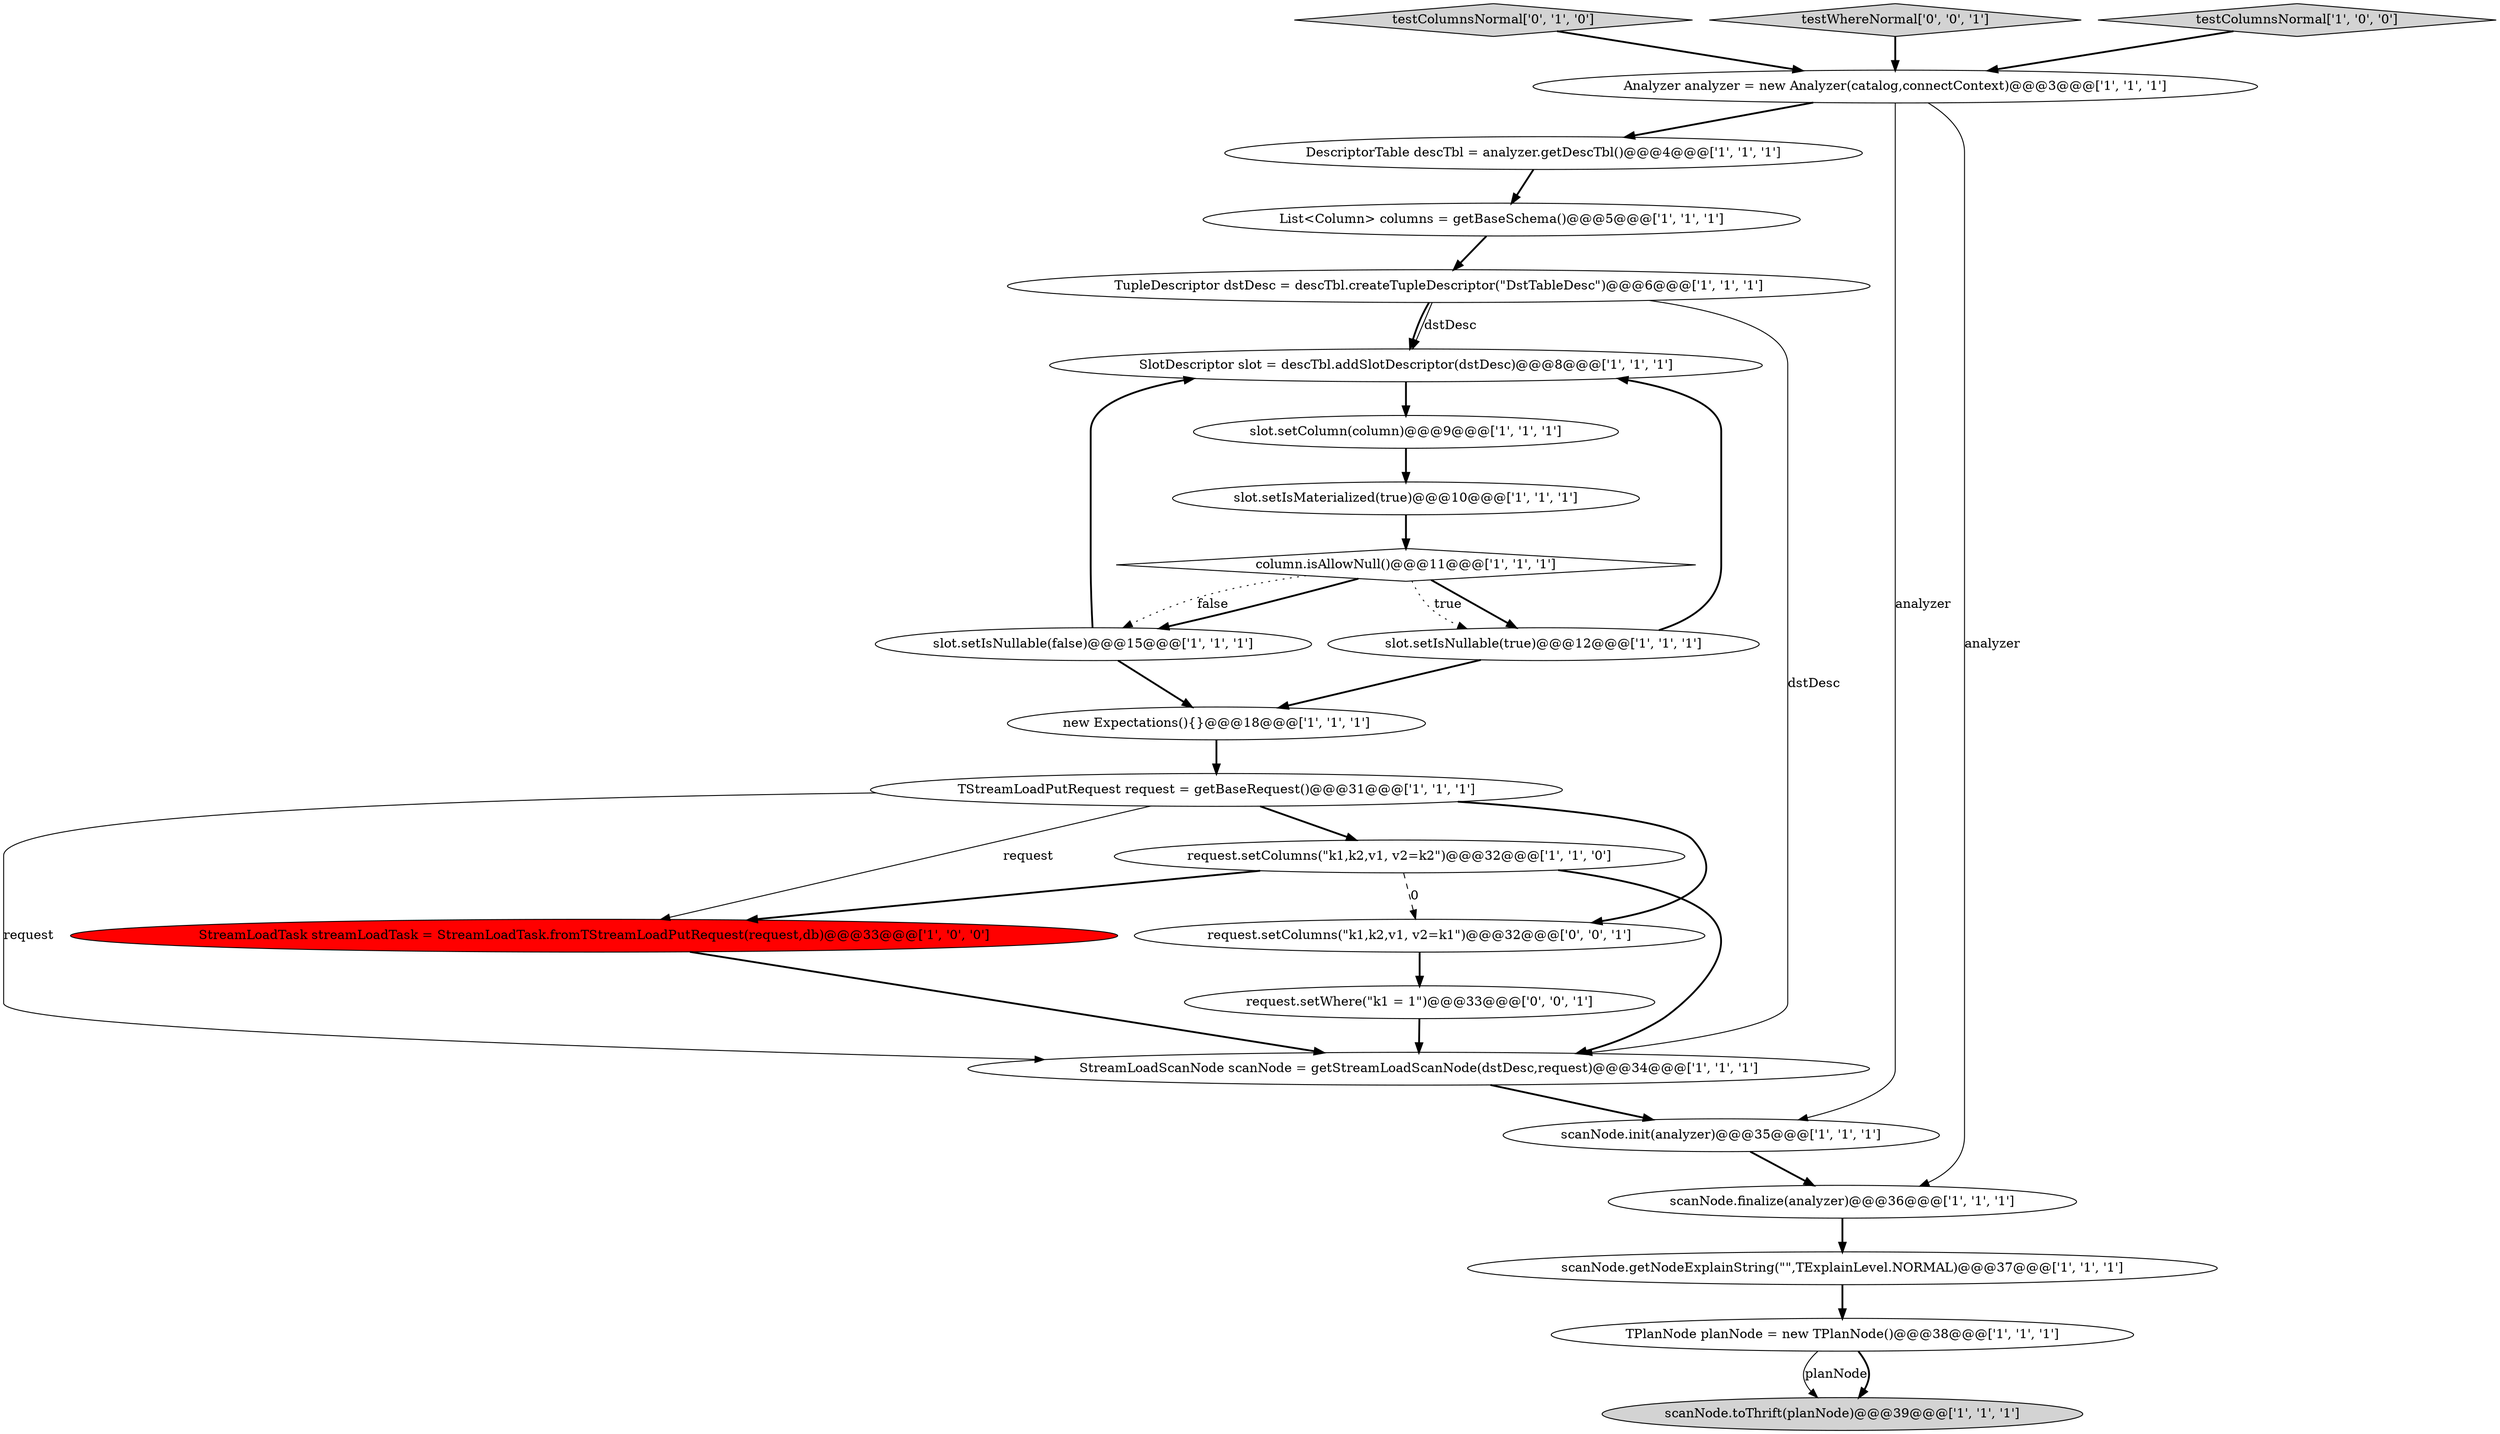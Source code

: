 digraph {
12 [style = filled, label = "TStreamLoadPutRequest request = getBaseRequest()@@@31@@@['1', '1', '1']", fillcolor = white, shape = ellipse image = "AAA0AAABBB1BBB"];
21 [style = filled, label = "testColumnsNormal['0', '1', '0']", fillcolor = lightgray, shape = diamond image = "AAA0AAABBB2BBB"];
13 [style = filled, label = "TupleDescriptor dstDesc = descTbl.createTupleDescriptor(\"DstTableDesc\")@@@6@@@['1', '1', '1']", fillcolor = white, shape = ellipse image = "AAA0AAABBB1BBB"];
4 [style = filled, label = "slot.setIsNullable(true)@@@12@@@['1', '1', '1']", fillcolor = white, shape = ellipse image = "AAA0AAABBB1BBB"];
1 [style = filled, label = "StreamLoadTask streamLoadTask = StreamLoadTask.fromTStreamLoadPutRequest(request,db)@@@33@@@['1', '0', '0']", fillcolor = red, shape = ellipse image = "AAA1AAABBB1BBB"];
6 [style = filled, label = "TPlanNode planNode = new TPlanNode()@@@38@@@['1', '1', '1']", fillcolor = white, shape = ellipse image = "AAA0AAABBB1BBB"];
14 [style = filled, label = "scanNode.getNodeExplainString(\"\",TExplainLevel.NORMAL)@@@37@@@['1', '1', '1']", fillcolor = white, shape = ellipse image = "AAA0AAABBB1BBB"];
24 [style = filled, label = "testWhereNormal['0', '0', '1']", fillcolor = lightgray, shape = diamond image = "AAA0AAABBB3BBB"];
17 [style = filled, label = "new Expectations(){}@@@18@@@['1', '1', '1']", fillcolor = white, shape = ellipse image = "AAA0AAABBB1BBB"];
2 [style = filled, label = "scanNode.toThrift(planNode)@@@39@@@['1', '1', '1']", fillcolor = lightgray, shape = ellipse image = "AAA0AAABBB1BBB"];
9 [style = filled, label = "DescriptorTable descTbl = analyzer.getDescTbl()@@@4@@@['1', '1', '1']", fillcolor = white, shape = ellipse image = "AAA0AAABBB1BBB"];
3 [style = filled, label = "request.setColumns(\"k1,k2,v1, v2=k2\")@@@32@@@['1', '1', '0']", fillcolor = white, shape = ellipse image = "AAA0AAABBB1BBB"];
0 [style = filled, label = "slot.setIsNullable(false)@@@15@@@['1', '1', '1']", fillcolor = white, shape = ellipse image = "AAA0AAABBB1BBB"];
18 [style = filled, label = "testColumnsNormal['1', '0', '0']", fillcolor = lightgray, shape = diamond image = "AAA0AAABBB1BBB"];
5 [style = filled, label = "scanNode.init(analyzer)@@@35@@@['1', '1', '1']", fillcolor = white, shape = ellipse image = "AAA0AAABBB1BBB"];
8 [style = filled, label = "Analyzer analyzer = new Analyzer(catalog,connectContext)@@@3@@@['1', '1', '1']", fillcolor = white, shape = ellipse image = "AAA0AAABBB1BBB"];
15 [style = filled, label = "slot.setIsMaterialized(true)@@@10@@@['1', '1', '1']", fillcolor = white, shape = ellipse image = "AAA0AAABBB1BBB"];
23 [style = filled, label = "request.setColumns(\"k1,k2,v1, v2=k1\")@@@32@@@['0', '0', '1']", fillcolor = white, shape = ellipse image = "AAA0AAABBB3BBB"];
10 [style = filled, label = "column.isAllowNull()@@@11@@@['1', '1', '1']", fillcolor = white, shape = diamond image = "AAA0AAABBB1BBB"];
22 [style = filled, label = "request.setWhere(\"k1 = 1\")@@@33@@@['0', '0', '1']", fillcolor = white, shape = ellipse image = "AAA0AAABBB3BBB"];
16 [style = filled, label = "slot.setColumn(column)@@@9@@@['1', '1', '1']", fillcolor = white, shape = ellipse image = "AAA0AAABBB1BBB"];
7 [style = filled, label = "scanNode.finalize(analyzer)@@@36@@@['1', '1', '1']", fillcolor = white, shape = ellipse image = "AAA0AAABBB1BBB"];
20 [style = filled, label = "SlotDescriptor slot = descTbl.addSlotDescriptor(dstDesc)@@@8@@@['1', '1', '1']", fillcolor = white, shape = ellipse image = "AAA0AAABBB1BBB"];
19 [style = filled, label = "List<Column> columns = getBaseSchema()@@@5@@@['1', '1', '1']", fillcolor = white, shape = ellipse image = "AAA0AAABBB1BBB"];
11 [style = filled, label = "StreamLoadScanNode scanNode = getStreamLoadScanNode(dstDesc,request)@@@34@@@['1', '1', '1']", fillcolor = white, shape = ellipse image = "AAA0AAABBB1BBB"];
16->15 [style = bold, label=""];
8->7 [style = solid, label="analyzer"];
15->10 [style = bold, label=""];
8->5 [style = solid, label="analyzer"];
13->11 [style = solid, label="dstDesc"];
4->17 [style = bold, label=""];
3->1 [style = bold, label=""];
0->17 [style = bold, label=""];
12->11 [style = solid, label="request"];
3->11 [style = bold, label=""];
21->8 [style = bold, label=""];
13->20 [style = solid, label="dstDesc"];
6->2 [style = solid, label="planNode"];
1->11 [style = bold, label=""];
7->14 [style = bold, label=""];
6->2 [style = bold, label=""];
3->23 [style = dashed, label="0"];
11->5 [style = bold, label=""];
17->12 [style = bold, label=""];
23->22 [style = bold, label=""];
20->16 [style = bold, label=""];
19->13 [style = bold, label=""];
12->1 [style = solid, label="request"];
10->0 [style = bold, label=""];
10->0 [style = dotted, label="false"];
4->20 [style = bold, label=""];
8->9 [style = bold, label=""];
10->4 [style = bold, label=""];
9->19 [style = bold, label=""];
5->7 [style = bold, label=""];
0->20 [style = bold, label=""];
12->23 [style = bold, label=""];
12->3 [style = bold, label=""];
18->8 [style = bold, label=""];
24->8 [style = bold, label=""];
10->4 [style = dotted, label="true"];
14->6 [style = bold, label=""];
22->11 [style = bold, label=""];
13->20 [style = bold, label=""];
}
